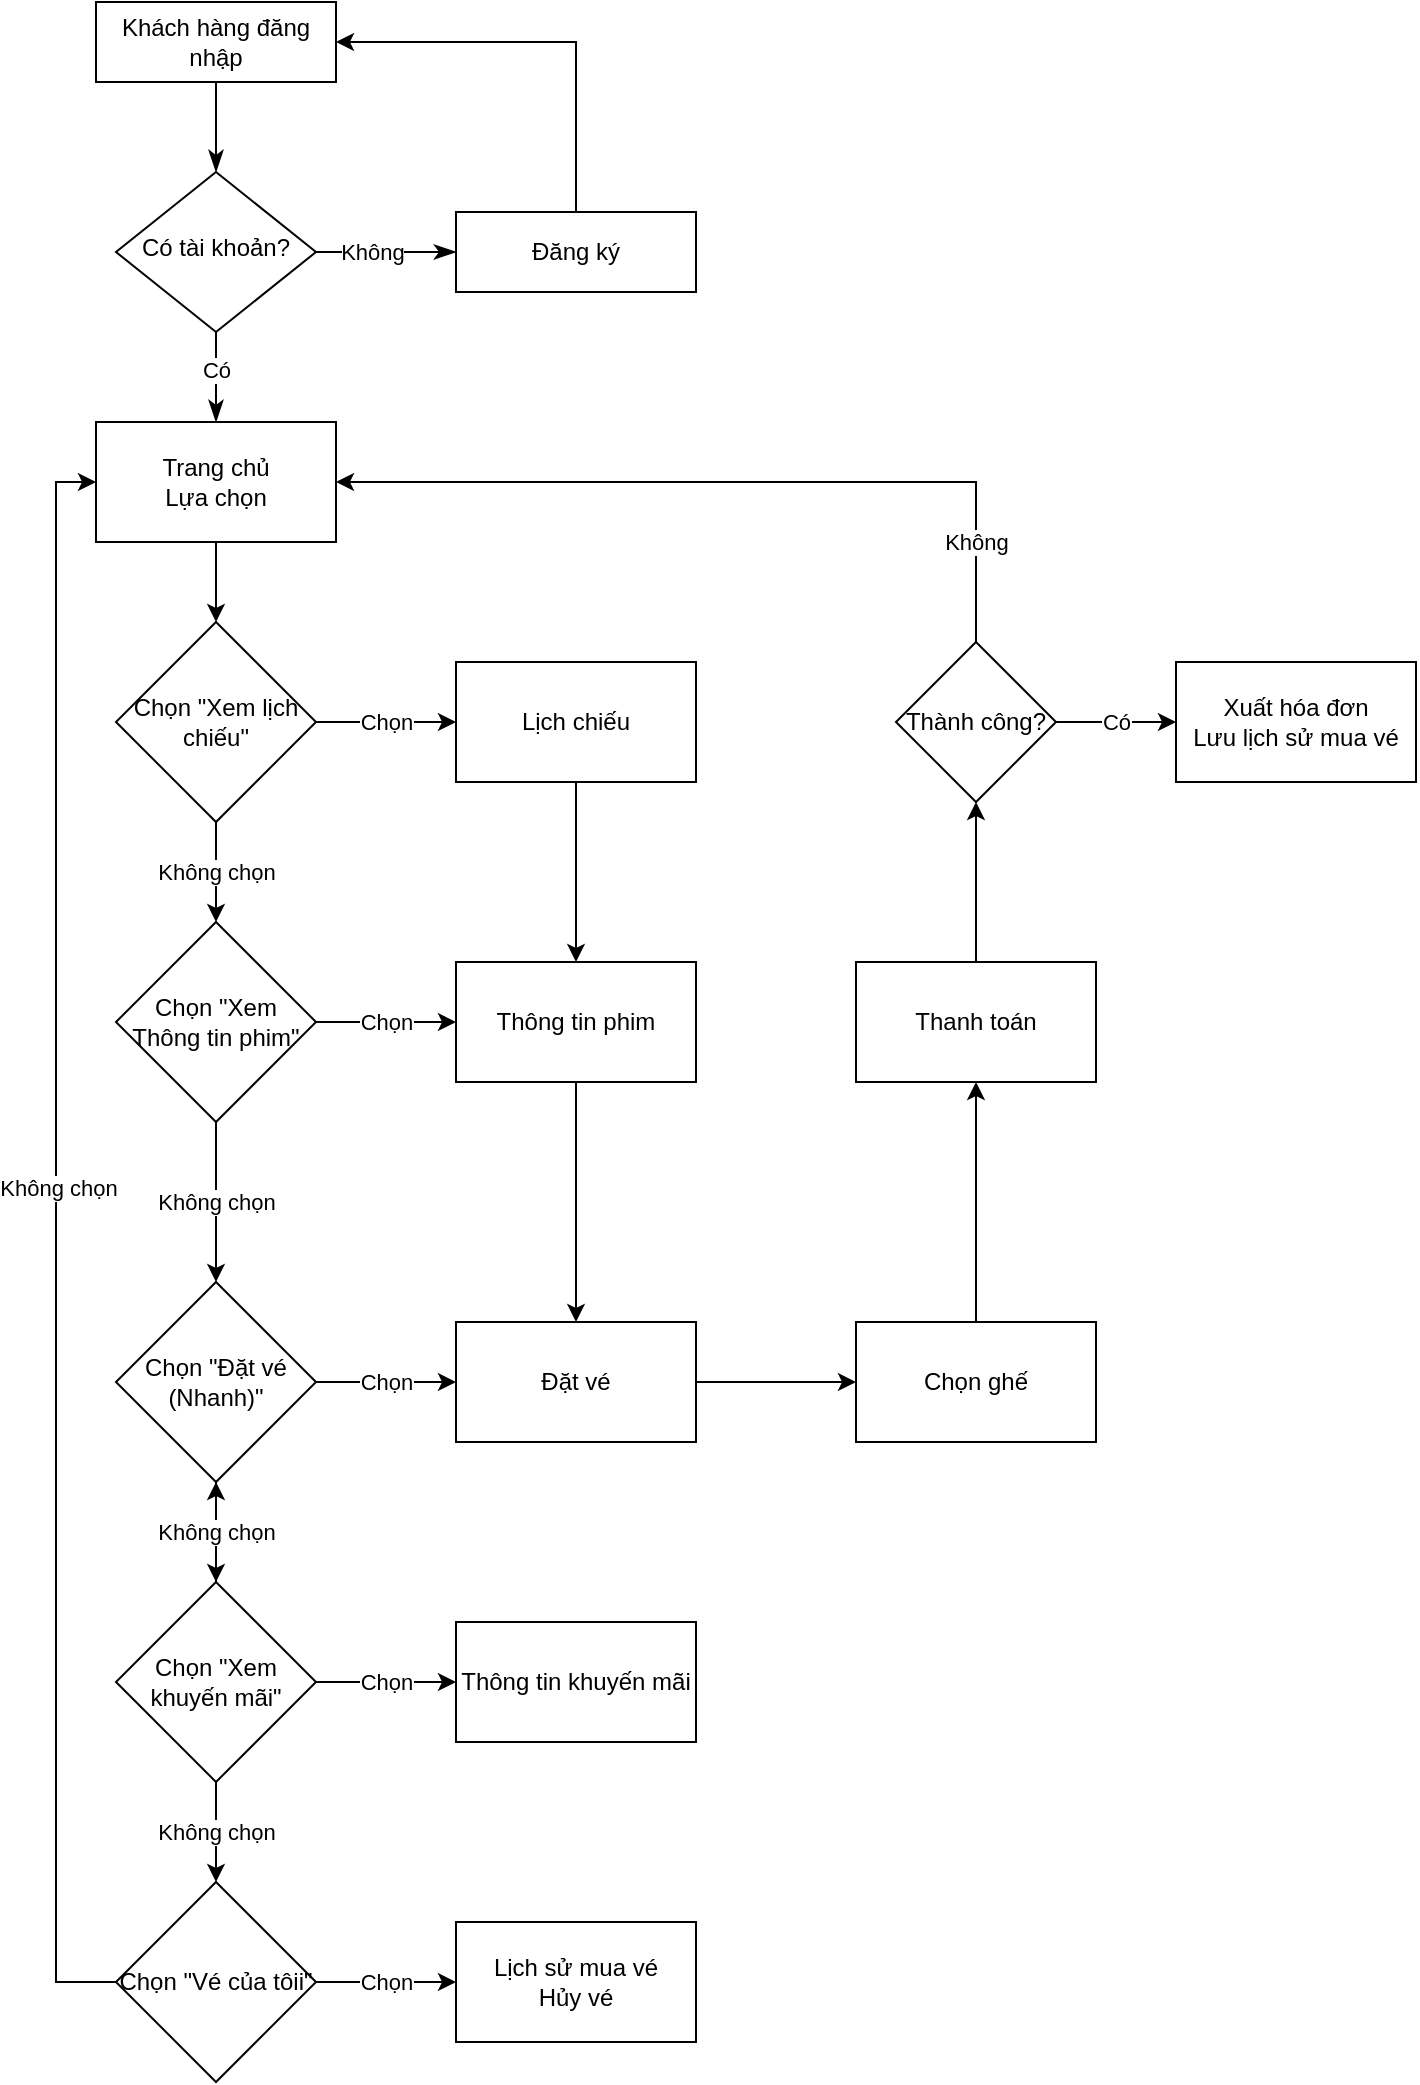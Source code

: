 <mxfile version="13.6.5">
    <diagram id="C5RBs43oDa-KdzZeNtuy" name="Page-1">
        <mxGraphModel dx="738" dy="489" grid="1" gridSize="10" guides="1" tooltips="1" connect="1" arrows="1" fold="1" page="1" pageScale="1" pageWidth="827" pageHeight="1169" math="0" shadow="0">
            <root>
                <mxCell id="WIyWlLk6GJQsqaUBKTNV-0"/>
                <mxCell id="WIyWlLk6GJQsqaUBKTNV-1" parent="WIyWlLk6GJQsqaUBKTNV-0"/>
                <mxCell id="WIyWlLk6GJQsqaUBKTNV-2" value="" style="rounded=0;html=1;jettySize=auto;orthogonalLoop=1;fontSize=11;endArrow=classicThin;endFill=1;endSize=8;strokeWidth=1;shadow=0;labelBackgroundColor=none;edgeStyle=orthogonalEdgeStyle;" parent="WIyWlLk6GJQsqaUBKTNV-1" source="WIyWlLk6GJQsqaUBKTNV-3" target="WIyWlLk6GJQsqaUBKTNV-6" edge="1">
                    <mxGeometry relative="1" as="geometry"/>
                </mxCell>
                <mxCell id="WIyWlLk6GJQsqaUBKTNV-3" value="Khách hàng đăng nhập" style="rounded=0;whiteSpace=wrap;html=1;fontSize=12;glass=0;strokeWidth=1;shadow=0;" parent="WIyWlLk6GJQsqaUBKTNV-1" vertex="1">
                    <mxGeometry x="94" y="65" width="120" height="40" as="geometry"/>
                </mxCell>
                <mxCell id="WIyWlLk6GJQsqaUBKTNV-4" value="" style="rounded=0;html=1;jettySize=auto;orthogonalLoop=1;fontSize=11;endArrow=classicThin;endFill=1;endSize=8;strokeWidth=1;shadow=0;labelBackgroundColor=none;edgeStyle=orthogonalEdgeStyle;" parent="WIyWlLk6GJQsqaUBKTNV-1" source="WIyWlLk6GJQsqaUBKTNV-6" edge="1">
                    <mxGeometry x="-0.25" relative="1" as="geometry">
                        <mxPoint as="offset"/>
                        <mxPoint x="154" y="275" as="targetPoint"/>
                    </mxGeometry>
                </mxCell>
                <mxCell id="1" value="Có" style="edgeLabel;html=1;align=center;verticalAlign=middle;resizable=0;points=[];" vertex="1" connectable="0" parent="WIyWlLk6GJQsqaUBKTNV-4">
                    <mxGeometry x="-0.186" relative="1" as="geometry">
                        <mxPoint as="offset"/>
                    </mxGeometry>
                </mxCell>
                <mxCell id="WIyWlLk6GJQsqaUBKTNV-5" value="" style="edgeStyle=orthogonalEdgeStyle;rounded=0;html=1;jettySize=auto;orthogonalLoop=1;fontSize=11;endArrow=classicThin;endFill=1;endSize=8;strokeWidth=1;shadow=0;labelBackgroundColor=none;" parent="WIyWlLk6GJQsqaUBKTNV-1" source="WIyWlLk6GJQsqaUBKTNV-6" target="WIyWlLk6GJQsqaUBKTNV-7" edge="1">
                    <mxGeometry x="-0.257" relative="1" as="geometry">
                        <mxPoint as="offset"/>
                    </mxGeometry>
                </mxCell>
                <mxCell id="0" value="Không" style="edgeLabel;html=1;align=center;verticalAlign=middle;resizable=0;points=[];" vertex="1" connectable="0" parent="WIyWlLk6GJQsqaUBKTNV-5">
                    <mxGeometry x="-0.209" relative="1" as="geometry">
                        <mxPoint as="offset"/>
                    </mxGeometry>
                </mxCell>
                <mxCell id="WIyWlLk6GJQsqaUBKTNV-6" value="Có tài khoản?" style="rhombus;whiteSpace=wrap;html=1;shadow=0;fontFamily=Helvetica;fontSize=12;align=center;strokeWidth=1;spacing=6;spacingTop=-4;" parent="WIyWlLk6GJQsqaUBKTNV-1" vertex="1">
                    <mxGeometry x="104" y="150" width="100" height="80" as="geometry"/>
                </mxCell>
                <mxCell id="Rg75sLDSew1l800mO3VN-21" style="edgeStyle=orthogonalEdgeStyle;rounded=0;orthogonalLoop=1;jettySize=auto;html=1;" parent="WIyWlLk6GJQsqaUBKTNV-1" source="WIyWlLk6GJQsqaUBKTNV-7" edge="1">
                    <mxGeometry relative="1" as="geometry">
                        <mxPoint x="214" y="85" as="targetPoint"/>
                        <Array as="points">
                            <mxPoint x="334" y="85"/>
                        </Array>
                    </mxGeometry>
                </mxCell>
                <mxCell id="WIyWlLk6GJQsqaUBKTNV-7" value="Đăng ký" style="rounded=0;whiteSpace=wrap;html=1;fontSize=12;glass=0;strokeWidth=1;shadow=0;" parent="WIyWlLk6GJQsqaUBKTNV-1" vertex="1">
                    <mxGeometry x="274" y="170" width="120" height="40" as="geometry"/>
                </mxCell>
                <mxCell id="Rg75sLDSew1l800mO3VN-5" value="" style="edgeStyle=orthogonalEdgeStyle;rounded=0;orthogonalLoop=1;jettySize=auto;html=1;" parent="WIyWlLk6GJQsqaUBKTNV-1" source="Rg75sLDSew1l800mO3VN-1" target="Rg75sLDSew1l800mO3VN-4" edge="1">
                    <mxGeometry relative="1" as="geometry"/>
                </mxCell>
                <mxCell id="Rg75sLDSew1l800mO3VN-1" value="Trang chủ&lt;br&gt;Lựa chọn" style="rounded=0;whiteSpace=wrap;html=1;" parent="WIyWlLk6GJQsqaUBKTNV-1" vertex="1">
                    <mxGeometry x="94" y="275" width="120" height="60" as="geometry"/>
                </mxCell>
                <mxCell id="Rg75sLDSew1l800mO3VN-9" value="Chọn" style="edgeStyle=orthogonalEdgeStyle;rounded=0;orthogonalLoop=1;jettySize=auto;html=1;" parent="WIyWlLk6GJQsqaUBKTNV-1" source="Rg75sLDSew1l800mO3VN-4" target="Rg75sLDSew1l800mO3VN-8" edge="1">
                    <mxGeometry relative="1" as="geometry"/>
                </mxCell>
                <mxCell id="Rg75sLDSew1l800mO3VN-11" value="Không chọn" style="edgeStyle=orthogonalEdgeStyle;rounded=0;orthogonalLoop=1;jettySize=auto;html=1;" parent="WIyWlLk6GJQsqaUBKTNV-1" source="Rg75sLDSew1l800mO3VN-4" target="Rg75sLDSew1l800mO3VN-10" edge="1">
                    <mxGeometry relative="1" as="geometry"/>
                </mxCell>
                <mxCell id="Rg75sLDSew1l800mO3VN-4" value="Chọn &quot;Xem lịch chiếu&quot;" style="rhombus;whiteSpace=wrap;html=1;" parent="WIyWlLk6GJQsqaUBKTNV-1" vertex="1">
                    <mxGeometry x="104" y="375" width="100" height="100" as="geometry"/>
                </mxCell>
                <mxCell id="Rg75sLDSew1l800mO3VN-14" value="" style="edgeStyle=orthogonalEdgeStyle;rounded=0;orthogonalLoop=1;jettySize=auto;html=1;" parent="WIyWlLk6GJQsqaUBKTNV-1" source="Rg75sLDSew1l800mO3VN-8" target="Rg75sLDSew1l800mO3VN-12" edge="1">
                    <mxGeometry relative="1" as="geometry"/>
                </mxCell>
                <mxCell id="Rg75sLDSew1l800mO3VN-8" value="Lịch chiếu" style="whiteSpace=wrap;html=1;" parent="WIyWlLk6GJQsqaUBKTNV-1" vertex="1">
                    <mxGeometry x="274" y="395" width="120" height="60" as="geometry"/>
                </mxCell>
                <mxCell id="Rg75sLDSew1l800mO3VN-13" value="Chọn" style="edgeStyle=orthogonalEdgeStyle;rounded=0;orthogonalLoop=1;jettySize=auto;html=1;" parent="WIyWlLk6GJQsqaUBKTNV-1" source="Rg75sLDSew1l800mO3VN-10" target="Rg75sLDSew1l800mO3VN-12" edge="1">
                    <mxGeometry relative="1" as="geometry"/>
                </mxCell>
                <mxCell id="Rg75sLDSew1l800mO3VN-16" value="Không chọn" style="edgeStyle=orthogonalEdgeStyle;rounded=0;orthogonalLoop=1;jettySize=auto;html=1;" parent="WIyWlLk6GJQsqaUBKTNV-1" source="Rg75sLDSew1l800mO3VN-10" target="Rg75sLDSew1l800mO3VN-15" edge="1">
                    <mxGeometry relative="1" as="geometry"/>
                </mxCell>
                <mxCell id="Rg75sLDSew1l800mO3VN-10" value="Chọn &quot;Xem Thông tin phim&quot;" style="rhombus;whiteSpace=wrap;html=1;" parent="WIyWlLk6GJQsqaUBKTNV-1" vertex="1">
                    <mxGeometry x="104" y="525" width="100" height="100" as="geometry"/>
                </mxCell>
                <mxCell id="Rg75sLDSew1l800mO3VN-19" style="edgeStyle=orthogonalEdgeStyle;rounded=0;orthogonalLoop=1;jettySize=auto;html=1;entryX=0.5;entryY=0;entryDx=0;entryDy=0;" parent="WIyWlLk6GJQsqaUBKTNV-1" source="Rg75sLDSew1l800mO3VN-12" target="Rg75sLDSew1l800mO3VN-17" edge="1">
                    <mxGeometry relative="1" as="geometry"/>
                </mxCell>
                <mxCell id="Rg75sLDSew1l800mO3VN-12" value="Thông tin phim" style="whiteSpace=wrap;html=1;" parent="WIyWlLk6GJQsqaUBKTNV-1" vertex="1">
                    <mxGeometry x="274" y="545" width="120" height="60" as="geometry"/>
                </mxCell>
                <mxCell id="Rg75sLDSew1l800mO3VN-18" value="Chọn" style="edgeStyle=orthogonalEdgeStyle;rounded=0;orthogonalLoop=1;jettySize=auto;html=1;" parent="WIyWlLk6GJQsqaUBKTNV-1" source="Rg75sLDSew1l800mO3VN-15" target="Rg75sLDSew1l800mO3VN-17" edge="1">
                    <mxGeometry relative="1" as="geometry"/>
                </mxCell>
                <mxCell id="Rg75sLDSew1l800mO3VN-33" value="" style="edgeStyle=orthogonalEdgeStyle;rounded=0;orthogonalLoop=1;jettySize=auto;html=1;" parent="WIyWlLk6GJQsqaUBKTNV-1" source="Rg75sLDSew1l800mO3VN-15" target="Rg75sLDSew1l800mO3VN-32" edge="1">
                    <mxGeometry relative="1" as="geometry"/>
                </mxCell>
                <mxCell id="Rg75sLDSew1l800mO3VN-15" value="Chọn &quot;Đặt vé (Nhanh)&quot;" style="rhombus;whiteSpace=wrap;html=1;" parent="WIyWlLk6GJQsqaUBKTNV-1" vertex="1">
                    <mxGeometry x="104" y="705" width="100" height="100" as="geometry"/>
                </mxCell>
                <mxCell id="Rg75sLDSew1l800mO3VN-23" value="" style="edgeStyle=orthogonalEdgeStyle;rounded=0;orthogonalLoop=1;jettySize=auto;html=1;" parent="WIyWlLk6GJQsqaUBKTNV-1" source="Rg75sLDSew1l800mO3VN-17" target="Rg75sLDSew1l800mO3VN-22" edge="1">
                    <mxGeometry relative="1" as="geometry"/>
                </mxCell>
                <mxCell id="Rg75sLDSew1l800mO3VN-17" value="Đặt vé" style="whiteSpace=wrap;html=1;" parent="WIyWlLk6GJQsqaUBKTNV-1" vertex="1">
                    <mxGeometry x="274" y="725" width="120" height="60" as="geometry"/>
                </mxCell>
                <mxCell id="Rg75sLDSew1l800mO3VN-25" value="" style="edgeStyle=orthogonalEdgeStyle;rounded=0;orthogonalLoop=1;jettySize=auto;html=1;" parent="WIyWlLk6GJQsqaUBKTNV-1" source="Rg75sLDSew1l800mO3VN-22" target="Rg75sLDSew1l800mO3VN-24" edge="1">
                    <mxGeometry relative="1" as="geometry"/>
                </mxCell>
                <mxCell id="Rg75sLDSew1l800mO3VN-22" value="Chọn ghế" style="whiteSpace=wrap;html=1;" parent="WIyWlLk6GJQsqaUBKTNV-1" vertex="1">
                    <mxGeometry x="474" y="725" width="120" height="60" as="geometry"/>
                </mxCell>
                <mxCell id="Rg75sLDSew1l800mO3VN-27" value="" style="edgeStyle=orthogonalEdgeStyle;rounded=0;orthogonalLoop=1;jettySize=auto;html=1;" parent="WIyWlLk6GJQsqaUBKTNV-1" source="Rg75sLDSew1l800mO3VN-24" target="Rg75sLDSew1l800mO3VN-26" edge="1">
                    <mxGeometry relative="1" as="geometry"/>
                </mxCell>
                <mxCell id="Rg75sLDSew1l800mO3VN-24" value="Thanh toán" style="whiteSpace=wrap;html=1;" parent="WIyWlLk6GJQsqaUBKTNV-1" vertex="1">
                    <mxGeometry x="474" y="545" width="120" height="60" as="geometry"/>
                </mxCell>
                <mxCell id="Rg75sLDSew1l800mO3VN-29" value="Có" style="edgeStyle=orthogonalEdgeStyle;rounded=0;orthogonalLoop=1;jettySize=auto;html=1;" parent="WIyWlLk6GJQsqaUBKTNV-1" source="Rg75sLDSew1l800mO3VN-26" target="Rg75sLDSew1l800mO3VN-28" edge="1">
                    <mxGeometry relative="1" as="geometry"/>
                </mxCell>
                <mxCell id="Rg75sLDSew1l800mO3VN-30" style="edgeStyle=orthogonalEdgeStyle;rounded=0;orthogonalLoop=1;jettySize=auto;html=1;entryX=1;entryY=0.5;entryDx=0;entryDy=0;" parent="WIyWlLk6GJQsqaUBKTNV-1" source="Rg75sLDSew1l800mO3VN-26" target="Rg75sLDSew1l800mO3VN-1" edge="1">
                    <mxGeometry relative="1" as="geometry">
                        <Array as="points">
                            <mxPoint x="534" y="305"/>
                        </Array>
                    </mxGeometry>
                </mxCell>
                <mxCell id="Rg75sLDSew1l800mO3VN-31" value="Không" style="edgeLabel;html=1;align=center;verticalAlign=middle;resizable=0;points=[];" parent="Rg75sLDSew1l800mO3VN-30" vertex="1" connectable="0">
                    <mxGeometry x="-0.64" y="-2" relative="1" as="geometry">
                        <mxPoint x="-2" y="22" as="offset"/>
                    </mxGeometry>
                </mxCell>
                <mxCell id="Rg75sLDSew1l800mO3VN-26" value="Thành công?" style="rhombus;whiteSpace=wrap;html=1;" parent="WIyWlLk6GJQsqaUBKTNV-1" vertex="1">
                    <mxGeometry x="494" y="385" width="80" height="80" as="geometry"/>
                </mxCell>
                <mxCell id="Rg75sLDSew1l800mO3VN-28" value="Xuất hóa đơn&lt;br&gt;Lưu lịch sử mua vé" style="whiteSpace=wrap;html=1;" parent="WIyWlLk6GJQsqaUBKTNV-1" vertex="1">
                    <mxGeometry x="634" y="395" width="120" height="60" as="geometry"/>
                </mxCell>
                <mxCell id="Rg75sLDSew1l800mO3VN-35" value="Chọn" style="edgeStyle=orthogonalEdgeStyle;rounded=0;orthogonalLoop=1;jettySize=auto;html=1;" parent="WIyWlLk6GJQsqaUBKTNV-1" source="Rg75sLDSew1l800mO3VN-32" target="Rg75sLDSew1l800mO3VN-34" edge="1">
                    <mxGeometry relative="1" as="geometry"/>
                </mxCell>
                <mxCell id="Rg75sLDSew1l800mO3VN-37" value="Không chọn" style="edgeStyle=orthogonalEdgeStyle;rounded=0;orthogonalLoop=1;jettySize=auto;html=1;" parent="WIyWlLk6GJQsqaUBKTNV-1" source="Rg75sLDSew1l800mO3VN-32" target="Rg75sLDSew1l800mO3VN-36" edge="1">
                    <mxGeometry relative="1" as="geometry"/>
                </mxCell>
                <mxCell id="Rg75sLDSew1l800mO3VN-40" value="Không chọn" style="edgeStyle=orthogonalEdgeStyle;rounded=0;orthogonalLoop=1;jettySize=auto;html=1;" parent="WIyWlLk6GJQsqaUBKTNV-1" source="Rg75sLDSew1l800mO3VN-32" target="Rg75sLDSew1l800mO3VN-15" edge="1">
                    <mxGeometry relative="1" as="geometry"/>
                </mxCell>
                <mxCell id="Rg75sLDSew1l800mO3VN-32" value="Chọn &quot;Xem khuyến mãi&quot;" style="rhombus;whiteSpace=wrap;html=1;" parent="WIyWlLk6GJQsqaUBKTNV-1" vertex="1">
                    <mxGeometry x="104" y="855" width="100" height="100" as="geometry"/>
                </mxCell>
                <mxCell id="Rg75sLDSew1l800mO3VN-34" value="Thông tin khuyến mãi" style="whiteSpace=wrap;html=1;" parent="WIyWlLk6GJQsqaUBKTNV-1" vertex="1">
                    <mxGeometry x="274" y="875" width="120" height="60" as="geometry"/>
                </mxCell>
                <mxCell id="Rg75sLDSew1l800mO3VN-39" value="Chọn" style="edgeStyle=orthogonalEdgeStyle;rounded=0;orthogonalLoop=1;jettySize=auto;html=1;" parent="WIyWlLk6GJQsqaUBKTNV-1" source="Rg75sLDSew1l800mO3VN-36" target="Rg75sLDSew1l800mO3VN-38" edge="1">
                    <mxGeometry relative="1" as="geometry"/>
                </mxCell>
                <mxCell id="Rg75sLDSew1l800mO3VN-41" style="edgeStyle=orthogonalEdgeStyle;rounded=0;orthogonalLoop=1;jettySize=auto;html=1;entryX=0;entryY=0.5;entryDx=0;entryDy=0;" parent="WIyWlLk6GJQsqaUBKTNV-1" source="Rg75sLDSew1l800mO3VN-36" target="Rg75sLDSew1l800mO3VN-1" edge="1">
                    <mxGeometry relative="1" as="geometry">
                        <Array as="points">
                            <mxPoint x="74" y="1055"/>
                            <mxPoint x="74" y="305"/>
                        </Array>
                    </mxGeometry>
                </mxCell>
                <mxCell id="Rg75sLDSew1l800mO3VN-43" value="Không chọn" style="edgeLabel;html=1;align=center;verticalAlign=middle;resizable=0;points=[];" parent="Rg75sLDSew1l800mO3VN-41" vertex="1" connectable="0">
                    <mxGeometry x="0.067" y="-1" relative="1" as="geometry">
                        <mxPoint as="offset"/>
                    </mxGeometry>
                </mxCell>
                <mxCell id="Rg75sLDSew1l800mO3VN-36" value="Chọn &quot;Vé của tôii&quot;" style="rhombus;whiteSpace=wrap;html=1;" parent="WIyWlLk6GJQsqaUBKTNV-1" vertex="1">
                    <mxGeometry x="104" y="1005" width="100" height="100" as="geometry"/>
                </mxCell>
                <mxCell id="Rg75sLDSew1l800mO3VN-38" value="Lịch sử mua vé&lt;br&gt;Hủy vé" style="whiteSpace=wrap;html=1;" parent="WIyWlLk6GJQsqaUBKTNV-1" vertex="1">
                    <mxGeometry x="274" y="1025" width="120" height="60" as="geometry"/>
                </mxCell>
            </root>
        </mxGraphModel>
    </diagram>
</mxfile>